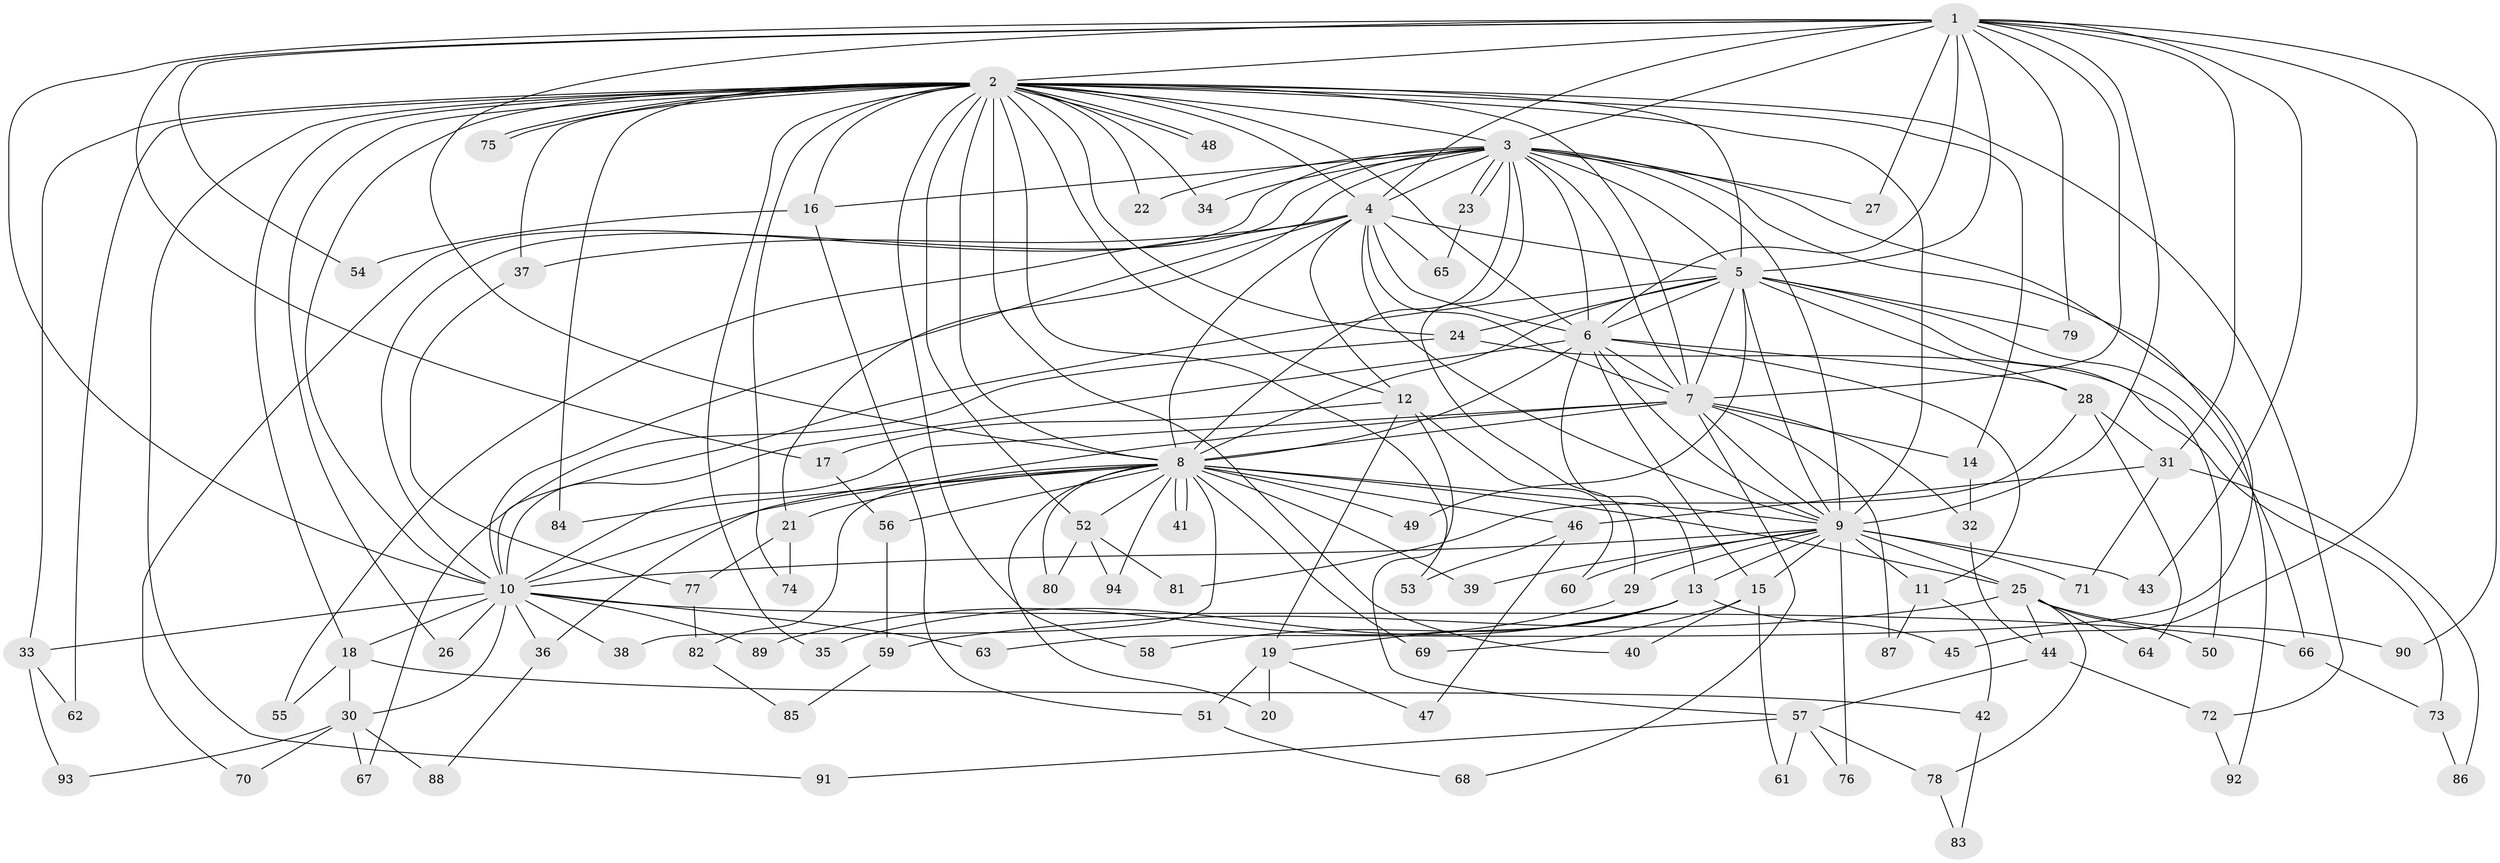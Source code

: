// Generated by graph-tools (version 1.1) at 2025/01/03/09/25 03:01:21]
// undirected, 94 vertices, 213 edges
graph export_dot {
graph [start="1"]
  node [color=gray90,style=filled];
  1;
  2;
  3;
  4;
  5;
  6;
  7;
  8;
  9;
  10;
  11;
  12;
  13;
  14;
  15;
  16;
  17;
  18;
  19;
  20;
  21;
  22;
  23;
  24;
  25;
  26;
  27;
  28;
  29;
  30;
  31;
  32;
  33;
  34;
  35;
  36;
  37;
  38;
  39;
  40;
  41;
  42;
  43;
  44;
  45;
  46;
  47;
  48;
  49;
  50;
  51;
  52;
  53;
  54;
  55;
  56;
  57;
  58;
  59;
  60;
  61;
  62;
  63;
  64;
  65;
  66;
  67;
  68;
  69;
  70;
  71;
  72;
  73;
  74;
  75;
  76;
  77;
  78;
  79;
  80;
  81;
  82;
  83;
  84;
  85;
  86;
  87;
  88;
  89;
  90;
  91;
  92;
  93;
  94;
  1 -- 2;
  1 -- 3;
  1 -- 4;
  1 -- 5;
  1 -- 6;
  1 -- 7;
  1 -- 8;
  1 -- 9;
  1 -- 10;
  1 -- 17;
  1 -- 27;
  1 -- 31;
  1 -- 43;
  1 -- 45;
  1 -- 54;
  1 -- 79;
  1 -- 90;
  2 -- 3;
  2 -- 4;
  2 -- 5;
  2 -- 6;
  2 -- 7;
  2 -- 8;
  2 -- 9;
  2 -- 10;
  2 -- 12;
  2 -- 14;
  2 -- 16;
  2 -- 18;
  2 -- 22;
  2 -- 24;
  2 -- 26;
  2 -- 33;
  2 -- 34;
  2 -- 35;
  2 -- 37;
  2 -- 40;
  2 -- 48;
  2 -- 48;
  2 -- 52;
  2 -- 53;
  2 -- 58;
  2 -- 62;
  2 -- 72;
  2 -- 74;
  2 -- 75;
  2 -- 75;
  2 -- 84;
  2 -- 91;
  3 -- 4;
  3 -- 5;
  3 -- 6;
  3 -- 7;
  3 -- 8;
  3 -- 9;
  3 -- 10;
  3 -- 16;
  3 -- 21;
  3 -- 22;
  3 -- 23;
  3 -- 23;
  3 -- 27;
  3 -- 29;
  3 -- 34;
  3 -- 63;
  3 -- 70;
  3 -- 92;
  4 -- 5;
  4 -- 6;
  4 -- 7;
  4 -- 8;
  4 -- 9;
  4 -- 10;
  4 -- 12;
  4 -- 37;
  4 -- 55;
  4 -- 65;
  5 -- 6;
  5 -- 7;
  5 -- 8;
  5 -- 9;
  5 -- 10;
  5 -- 24;
  5 -- 28;
  5 -- 49;
  5 -- 50;
  5 -- 66;
  5 -- 79;
  6 -- 7;
  6 -- 8;
  6 -- 9;
  6 -- 10;
  6 -- 11;
  6 -- 13;
  6 -- 15;
  6 -- 28;
  7 -- 8;
  7 -- 9;
  7 -- 10;
  7 -- 14;
  7 -- 32;
  7 -- 36;
  7 -- 68;
  7 -- 87;
  8 -- 9;
  8 -- 10;
  8 -- 20;
  8 -- 21;
  8 -- 25;
  8 -- 38;
  8 -- 39;
  8 -- 41;
  8 -- 41;
  8 -- 46;
  8 -- 49;
  8 -- 52;
  8 -- 56;
  8 -- 69;
  8 -- 80;
  8 -- 82;
  8 -- 84;
  8 -- 94;
  9 -- 10;
  9 -- 11;
  9 -- 13;
  9 -- 15;
  9 -- 25;
  9 -- 29;
  9 -- 39;
  9 -- 43;
  9 -- 60;
  9 -- 71;
  9 -- 76;
  10 -- 18;
  10 -- 26;
  10 -- 30;
  10 -- 33;
  10 -- 36;
  10 -- 38;
  10 -- 63;
  10 -- 66;
  10 -- 89;
  11 -- 42;
  11 -- 87;
  12 -- 17;
  12 -- 19;
  12 -- 57;
  12 -- 60;
  13 -- 19;
  13 -- 35;
  13 -- 45;
  13 -- 58;
  14 -- 32;
  15 -- 40;
  15 -- 61;
  15 -- 69;
  16 -- 51;
  16 -- 54;
  17 -- 56;
  18 -- 30;
  18 -- 42;
  18 -- 55;
  19 -- 20;
  19 -- 47;
  19 -- 51;
  21 -- 74;
  21 -- 77;
  23 -- 65;
  24 -- 67;
  24 -- 73;
  25 -- 44;
  25 -- 50;
  25 -- 59;
  25 -- 64;
  25 -- 78;
  25 -- 90;
  28 -- 31;
  28 -- 64;
  28 -- 81;
  29 -- 89;
  30 -- 67;
  30 -- 70;
  30 -- 88;
  30 -- 93;
  31 -- 46;
  31 -- 71;
  31 -- 86;
  32 -- 44;
  33 -- 62;
  33 -- 93;
  36 -- 88;
  37 -- 77;
  42 -- 83;
  44 -- 57;
  44 -- 72;
  46 -- 47;
  46 -- 53;
  51 -- 68;
  52 -- 80;
  52 -- 81;
  52 -- 94;
  56 -- 59;
  57 -- 61;
  57 -- 76;
  57 -- 78;
  57 -- 91;
  59 -- 85;
  66 -- 73;
  72 -- 92;
  73 -- 86;
  77 -- 82;
  78 -- 83;
  82 -- 85;
}

